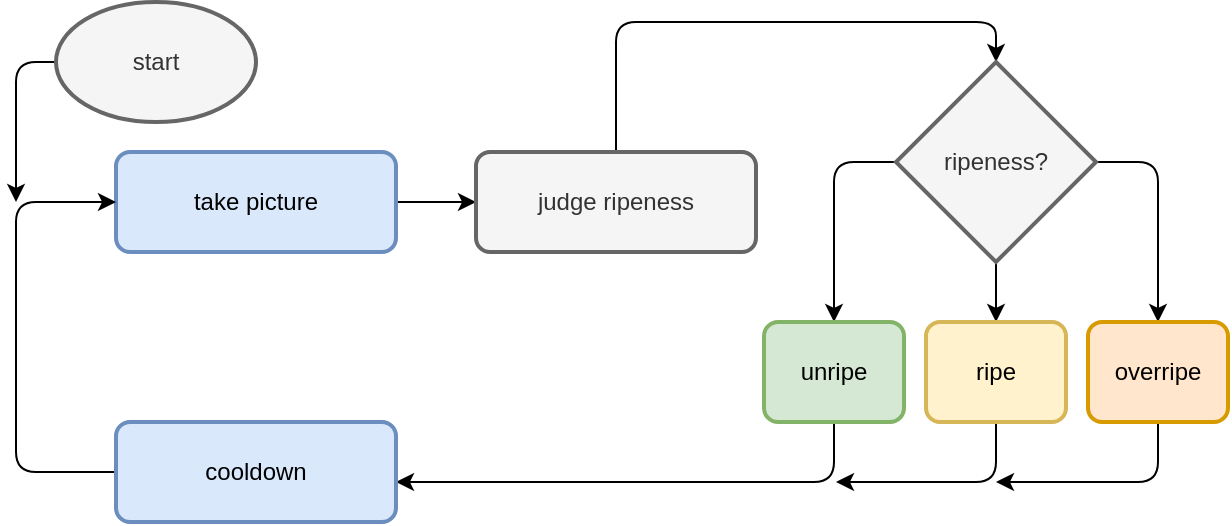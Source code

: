 <mxfile version="10.6.3" type="device"><diagram id="3d7VUB99Ixnm59nutPGy" name="Page-1"><mxGraphModel dx="782" dy="634" grid="1" gridSize="10" guides="1" tooltips="1" connect="1" arrows="1" fold="1" page="1" pageScale="1" pageWidth="827" pageHeight="1169" math="0" shadow="0"><root><mxCell id="0"/><mxCell id="1" parent="0"/><mxCell id="7wZTgXbEFwLw9xl_Ggub-6" style="edgeStyle=orthogonalEdgeStyle;rounded=1;orthogonalLoop=1;jettySize=auto;html=1;exitX=0;exitY=0.5;exitDx=0;exitDy=0;exitPerimeter=0;" parent="1" source="7wZTgXbEFwLw9xl_Ggub-1" edge="1"><mxGeometry relative="1" as="geometry"><mxPoint x="190" y="140" as="targetPoint"/></mxGeometry></mxCell><mxCell id="7wZTgXbEFwLw9xl_Ggub-1" value="start" style="strokeWidth=2;html=1;shape=mxgraph.flowchart.start_1;whiteSpace=wrap;fillColor=#f5f5f5;strokeColor=#666666;fontColor=#333333;" parent="1" vertex="1"><mxGeometry x="210" y="40" width="100" height="60" as="geometry"/></mxCell><mxCell id="7wZTgXbEFwLw9xl_Ggub-5" style="edgeStyle=orthogonalEdgeStyle;rounded=0;orthogonalLoop=1;jettySize=auto;html=1;exitX=1;exitY=0.5;exitDx=0;exitDy=0;entryX=0;entryY=0.5;entryDx=0;entryDy=0;" parent="1" source="7wZTgXbEFwLw9xl_Ggub-3" target="7wZTgXbEFwLw9xl_Ggub-4" edge="1"><mxGeometry relative="1" as="geometry"/></mxCell><mxCell id="7wZTgXbEFwLw9xl_Ggub-3" value="take picture" style="rounded=1;whiteSpace=wrap;html=1;absoluteArcSize=1;arcSize=14;strokeWidth=2;fillColor=#dae8fc;strokeColor=#6c8ebf;" parent="1" vertex="1"><mxGeometry x="240" y="115" width="140" height="50" as="geometry"/></mxCell><mxCell id="7wZTgXbEFwLw9xl_Ggub-8" style="edgeStyle=orthogonalEdgeStyle;rounded=1;orthogonalLoop=1;jettySize=auto;html=1;exitX=0.5;exitY=0;exitDx=0;exitDy=0;entryX=0.5;entryY=0;entryDx=0;entryDy=0;entryPerimeter=0;" parent="1" source="7wZTgXbEFwLw9xl_Ggub-4" target="7wZTgXbEFwLw9xl_Ggub-7" edge="1"><mxGeometry relative="1" as="geometry"/></mxCell><mxCell id="7wZTgXbEFwLw9xl_Ggub-4" value="judge ripeness" style="rounded=1;whiteSpace=wrap;html=1;absoluteArcSize=1;arcSize=14;strokeWidth=2;fillColor=#f5f5f5;strokeColor=#666666;fontColor=#333333;" parent="1" vertex="1"><mxGeometry x="420" y="115" width="140" height="50" as="geometry"/></mxCell><mxCell id="7wZTgXbEFwLw9xl_Ggub-13" style="edgeStyle=orthogonalEdgeStyle;rounded=0;orthogonalLoop=1;jettySize=auto;html=1;exitX=0.5;exitY=1;exitDx=0;exitDy=0;exitPerimeter=0;entryX=0.5;entryY=0;entryDx=0;entryDy=0;" parent="1" source="7wZTgXbEFwLw9xl_Ggub-7" target="7wZTgXbEFwLw9xl_Ggub-10" edge="1"><mxGeometry relative="1" as="geometry"/></mxCell><mxCell id="7wZTgXbEFwLw9xl_Ggub-14" style="edgeStyle=orthogonalEdgeStyle;orthogonalLoop=1;jettySize=auto;html=1;exitX=1;exitY=0.5;exitDx=0;exitDy=0;exitPerimeter=0;entryX=0.5;entryY=0;entryDx=0;entryDy=0;rounded=1;" parent="1" source="7wZTgXbEFwLw9xl_Ggub-7" target="7wZTgXbEFwLw9xl_Ggub-11" edge="1"><mxGeometry relative="1" as="geometry"/></mxCell><mxCell id="7wZTgXbEFwLw9xl_Ggub-21" style="edgeStyle=orthogonalEdgeStyle;rounded=1;orthogonalLoop=1;jettySize=auto;html=1;entryX=0.5;entryY=0;entryDx=0;entryDy=0;exitX=0;exitY=0.5;exitDx=0;exitDy=0;exitPerimeter=0;" parent="1" source="7wZTgXbEFwLw9xl_Ggub-7" target="7wZTgXbEFwLw9xl_Ggub-9" edge="1"><mxGeometry relative="1" as="geometry"/></mxCell><mxCell id="7wZTgXbEFwLw9xl_Ggub-7" value="ripeness?" style="strokeWidth=2;html=1;shape=mxgraph.flowchart.decision;whiteSpace=wrap;fillColor=#f5f5f5;strokeColor=#666666;fontColor=#333333;" parent="1" vertex="1"><mxGeometry x="630" y="70" width="100" height="100" as="geometry"/></mxCell><mxCell id="7wZTgXbEFwLw9xl_Ggub-32" style="edgeStyle=orthogonalEdgeStyle;rounded=1;orthogonalLoop=1;jettySize=auto;html=1;exitX=0.5;exitY=1;exitDx=0;exitDy=0;entryX=1;entryY=0.6;entryDx=0;entryDy=0;entryPerimeter=0;" parent="1" source="7wZTgXbEFwLw9xl_Ggub-9" target="7wZTgXbEFwLw9xl_Ggub-29" edge="1"><mxGeometry relative="1" as="geometry"/></mxCell><mxCell id="7wZTgXbEFwLw9xl_Ggub-9" value="unripe" style="rounded=1;whiteSpace=wrap;html=1;absoluteArcSize=1;arcSize=14;strokeWidth=2;fillColor=#d5e8d4;strokeColor=#82b366;" parent="1" vertex="1"><mxGeometry x="564" y="200" width="70" height="50" as="geometry"/></mxCell><mxCell id="7LcnViGlD4iIAma54n1K-1" style="edgeStyle=orthogonalEdgeStyle;rounded=1;orthogonalLoop=1;jettySize=auto;html=1;exitX=0.5;exitY=1;exitDx=0;exitDy=0;" edge="1" parent="1" source="7wZTgXbEFwLw9xl_Ggub-10"><mxGeometry relative="1" as="geometry"><mxPoint x="600" y="280" as="targetPoint"/><Array as="points"><mxPoint x="680" y="280"/></Array></mxGeometry></mxCell><mxCell id="7wZTgXbEFwLw9xl_Ggub-10" value="ripe" style="rounded=1;whiteSpace=wrap;html=1;absoluteArcSize=1;arcSize=14;strokeWidth=2;fillColor=#fff2cc;strokeColor=#d6b656;" parent="1" vertex="1"><mxGeometry x="645" y="200" width="70" height="50" as="geometry"/></mxCell><mxCell id="7LcnViGlD4iIAma54n1K-2" style="edgeStyle=orthogonalEdgeStyle;rounded=1;orthogonalLoop=1;jettySize=auto;html=1;exitX=0.5;exitY=1;exitDx=0;exitDy=0;" edge="1" parent="1" source="7wZTgXbEFwLw9xl_Ggub-11"><mxGeometry relative="1" as="geometry"><mxPoint x="680" y="280" as="targetPoint"/><Array as="points"><mxPoint x="761" y="280"/></Array></mxGeometry></mxCell><mxCell id="7wZTgXbEFwLw9xl_Ggub-11" value="overripe" style="rounded=1;whiteSpace=wrap;html=1;absoluteArcSize=1;arcSize=14;strokeWidth=2;fillColor=#ffe6cc;strokeColor=#d79b00;" parent="1" vertex="1"><mxGeometry x="726" y="200" width="70" height="50" as="geometry"/></mxCell><mxCell id="7wZTgXbEFwLw9xl_Ggub-33" style="edgeStyle=orthogonalEdgeStyle;rounded=1;orthogonalLoop=1;jettySize=auto;html=1;exitX=0;exitY=0.5;exitDx=0;exitDy=0;entryX=0;entryY=0.5;entryDx=0;entryDy=0;" parent="1" source="7wZTgXbEFwLw9xl_Ggub-29" target="7wZTgXbEFwLw9xl_Ggub-3" edge="1"><mxGeometry relative="1" as="geometry"><Array as="points"><mxPoint x="190" y="275"/><mxPoint x="190" y="140"/></Array></mxGeometry></mxCell><mxCell id="7wZTgXbEFwLw9xl_Ggub-29" value="cooldown" style="rounded=1;whiteSpace=wrap;html=1;absoluteArcSize=1;arcSize=14;strokeWidth=2;fillColor=#dae8fc;strokeColor=#6c8ebf;" parent="1" vertex="1"><mxGeometry x="240" y="250" width="140" height="50" as="geometry"/></mxCell></root></mxGraphModel></diagram></mxfile>